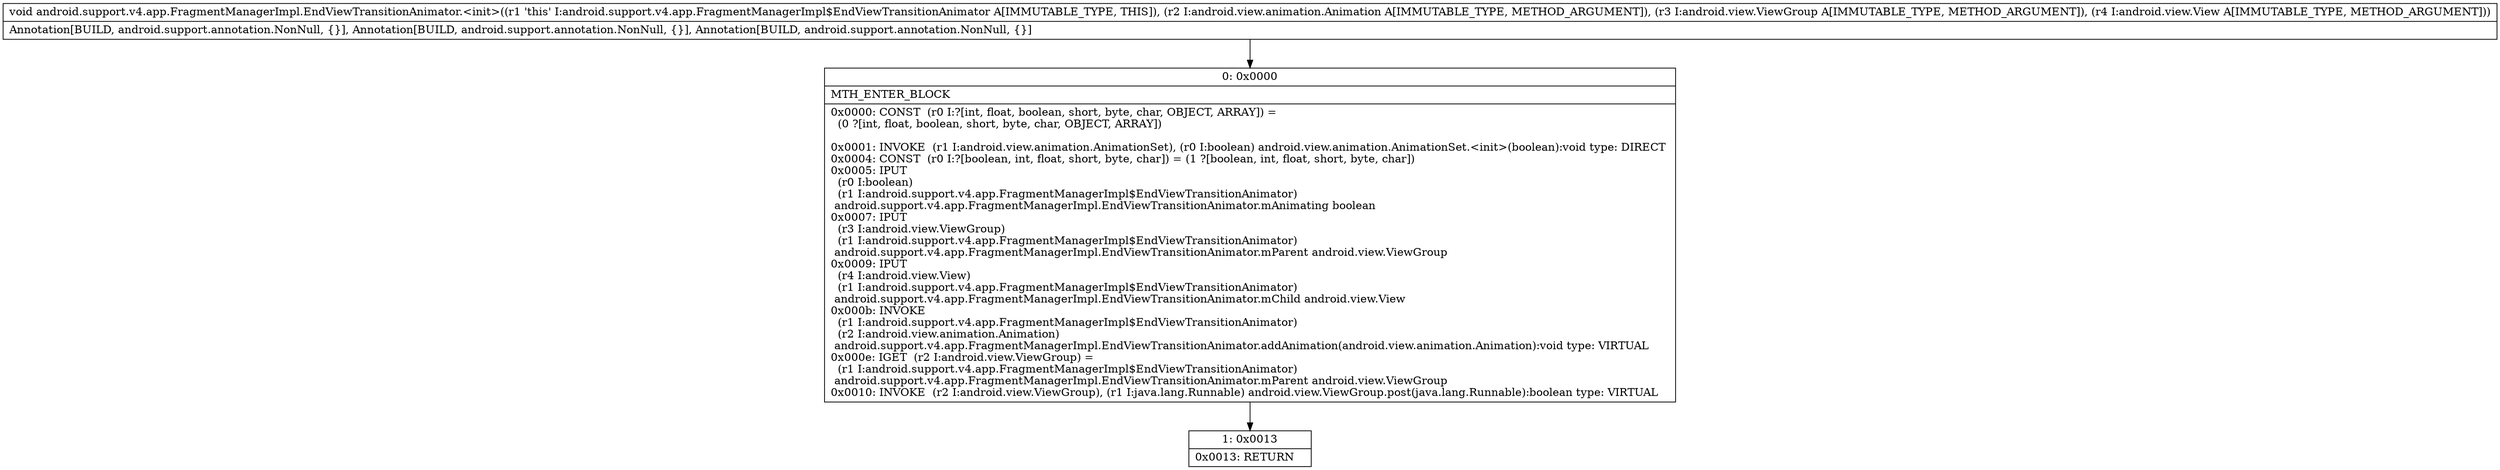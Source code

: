 digraph "CFG forandroid.support.v4.app.FragmentManagerImpl.EndViewTransitionAnimator.\<init\>(Landroid\/view\/animation\/Animation;Landroid\/view\/ViewGroup;Landroid\/view\/View;)V" {
Node_0 [shape=record,label="{0\:\ 0x0000|MTH_ENTER_BLOCK\l|0x0000: CONST  (r0 I:?[int, float, boolean, short, byte, char, OBJECT, ARRAY]) = \l  (0 ?[int, float, boolean, short, byte, char, OBJECT, ARRAY])\l \l0x0001: INVOKE  (r1 I:android.view.animation.AnimationSet), (r0 I:boolean) android.view.animation.AnimationSet.\<init\>(boolean):void type: DIRECT \l0x0004: CONST  (r0 I:?[boolean, int, float, short, byte, char]) = (1 ?[boolean, int, float, short, byte, char]) \l0x0005: IPUT  \l  (r0 I:boolean)\l  (r1 I:android.support.v4.app.FragmentManagerImpl$EndViewTransitionAnimator)\l android.support.v4.app.FragmentManagerImpl.EndViewTransitionAnimator.mAnimating boolean \l0x0007: IPUT  \l  (r3 I:android.view.ViewGroup)\l  (r1 I:android.support.v4.app.FragmentManagerImpl$EndViewTransitionAnimator)\l android.support.v4.app.FragmentManagerImpl.EndViewTransitionAnimator.mParent android.view.ViewGroup \l0x0009: IPUT  \l  (r4 I:android.view.View)\l  (r1 I:android.support.v4.app.FragmentManagerImpl$EndViewTransitionAnimator)\l android.support.v4.app.FragmentManagerImpl.EndViewTransitionAnimator.mChild android.view.View \l0x000b: INVOKE  \l  (r1 I:android.support.v4.app.FragmentManagerImpl$EndViewTransitionAnimator)\l  (r2 I:android.view.animation.Animation)\l android.support.v4.app.FragmentManagerImpl.EndViewTransitionAnimator.addAnimation(android.view.animation.Animation):void type: VIRTUAL \l0x000e: IGET  (r2 I:android.view.ViewGroup) = \l  (r1 I:android.support.v4.app.FragmentManagerImpl$EndViewTransitionAnimator)\l android.support.v4.app.FragmentManagerImpl.EndViewTransitionAnimator.mParent android.view.ViewGroup \l0x0010: INVOKE  (r2 I:android.view.ViewGroup), (r1 I:java.lang.Runnable) android.view.ViewGroup.post(java.lang.Runnable):boolean type: VIRTUAL \l}"];
Node_1 [shape=record,label="{1\:\ 0x0013|0x0013: RETURN   \l}"];
MethodNode[shape=record,label="{void android.support.v4.app.FragmentManagerImpl.EndViewTransitionAnimator.\<init\>((r1 'this' I:android.support.v4.app.FragmentManagerImpl$EndViewTransitionAnimator A[IMMUTABLE_TYPE, THIS]), (r2 I:android.view.animation.Animation A[IMMUTABLE_TYPE, METHOD_ARGUMENT]), (r3 I:android.view.ViewGroup A[IMMUTABLE_TYPE, METHOD_ARGUMENT]), (r4 I:android.view.View A[IMMUTABLE_TYPE, METHOD_ARGUMENT]))  | Annotation[BUILD, android.support.annotation.NonNull, \{\}], Annotation[BUILD, android.support.annotation.NonNull, \{\}], Annotation[BUILD, android.support.annotation.NonNull, \{\}]\l}"];
MethodNode -> Node_0;
Node_0 -> Node_1;
}

